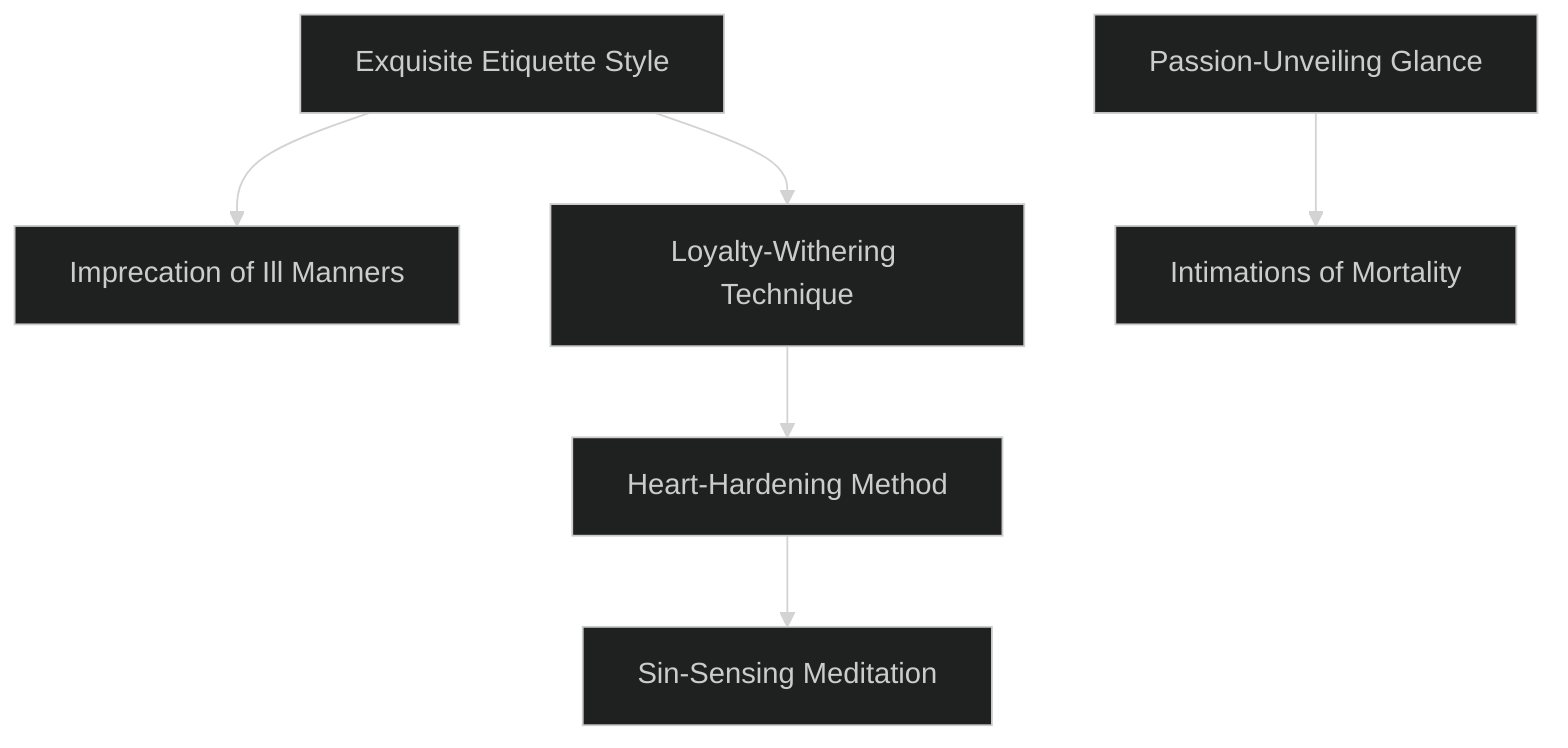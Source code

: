 ---
config:
  theme: dark
---
flowchart TD

    exquisite_etiquette_style[Exquisite Etiquette Style]
    click exquisite_etiquette_style callback "
        Exquisite Etiquette Style<br>
        <br>
        Cost: 3 motes<br>
        Duration: One scene<br>
        Type: Reflexive<br>
        Minimum Socialize: 2<br>
        Minimum Essence: 1<br>
        Prerequisite Charms: None<br>
        <br>
        The Abyssal attunes his mind to the communal memo-
        ries of the dead to act with due propriety and decorum.
        Characters under the effects of this Charm become fault-
        lessly — but not officiously — polite. They instinctively
        know the appropriate greeting customs or table manners
        for their situation and never run the risk of making an
        unintentional faux pas. This Charm is of paramount im-
        portance when dealing with ancient ghosts whose cultures
        and customs have long since fallen to the passing of Ages.
        "

    imprecation_of_ill_manners[Imprecation of Ill Manners]
    exquisite_etiquette_style --> imprecation_of_ill_manners
    click imprecation_of_ill_manners callback "
        Imprecation of Ill Manners<br>
        <br>
        Cost: 1 mote per 1 die<br>
        Duration: One turn<br>
        Type: Reflexive<br>
        Minimum Socialize: 3<br>
        Minimum Essence: 2<br>
        Prerequisite Charms: Exquisite Etiquette Style<br>
        <br>
        The Abyssal concentrates on a victim in his line of
        sight, silently projecting a surge of visceral anger into her
        subconscious. For the rest of the turn, the target loses one
        die from all Socialize dice pools for every mote spent. This
        reduction manifests as poor manners, Freudian slips and
        other, similar gaffes. It is impossible to determine that the
        Charm’s target is acting under the influence of a curse
        without magical means, although astute observers (Perception
        + Awareness 4+) may suspect that something is
        amiss (Perception + Presence, difficulty equal to the
        Abyssal’s Essence). Abyssal Exalted normally employ Imprecation
        of Ill Manners to sabotage negotiations at a
        critical juncture or to discredit rivals.
        "

    loyalty_withering_technique[Loyalty-Withering Technique]
    exquisite_etiquette_style --> loyalty_withering_technique
    click loyalty_withering_technique callback "
        Loyalty-Withering Technique<br>
        <br>
        Cost: 3 motes<br>
        Duration: Varies<br>
        Type: Simple<br>
        Minimum Socialize: 3<br>
        Minimum Essence: 2<br>
        Prerequisite Charms: Exquisite Etiquette Style<br>
        <br>
        Caressing a victim’s mind with the corrupting taint of
        the Void, an Abyssal with this Charm can plant seeds of
        doubt in the faithful and erode trust in favor of treachery.
        The character need only spend a few minutes talking with
        her target; her player then rolls Manipulation + Socialize
        against a difficulty chosen by the Storyteller. This difficulty
        reflects the overall devotion of the target to the
        selected individual or cause. If she rolls enough successes,
        the target becomes suspicious and hostile toward whomever
        or whatever the Abyssal desires. This treacherous
        dislike lasts a number of hours equal to the deathknight’s
        permanent Essence. If the Exalt receives more successes
        than necessary, this duration is measured in days rather
        than hours. This Charm has no effect on beings with a
        higher Essence rating than the Abyssal.
        "

    heart_hardening_method[Heart-Hardening Method]
    loyalty_withering_technique --> heart_hardening_method
    click heart_hardening_method callback "
        Heart-Hardening Method<br>
        <br>
        Cost: 6 motes<br>
        Duration: Instant<br>
        Type: Simple<br>
        Minimum Socialize: 4<br>
        Minimum Essence: 2<br>
        Prerequisite Charms: Loyalty Withering Technique<br>
        <br>
        By infecting a target’s very soul with festering Essence,
        the Abyssal can scour a heart of honor and righteousness.
        The Exalt must spend several minutes talking to the target,
        casting doubt on the importance of a particular Virtue. Her
        player then rolls Manipulation + Socialize, with a difficulty
        equal to the targeted Virtue. The victim temporarily
        loses one dot of the appropriate Virtue for every success in
        excess of its rating. If the number of successes exceeds the
        target’s Willpower score, the target also loses a permanent
        dot of the Virtue. Whether temporary or permanent, this
        Charm cannot reduce a Virtue below a rating of one.
        Virtues that are temporarily diminished return at the rate
        of one dot per hour. The Abyssal can even use this Charm
        on herself, with appropriate successes detracting from the
        targeted Virtue as normal. While this rationalization process
        has its uses — particularly in situations when scruples
        are a liability — the Abyssal risks permanent Virtue loss if
        she rationalizes too well.<br>
        Although a victim ensorcelled by this Charm retains
        his Nature, his behavior reflects his new Virtue rating. A
        Thrillseeker deprived of his once-considerable Valor will
        be torn by desires and a curiosity he can no longer bring
        himself to express. Likewise, a Survivor dropped to Compassion
        1 will do practically anything to anyone in order to
        preserve his existence.
        "

    sin_sensing_meditation[Sin-Sensing Meditation]
    heart_hardening_method --> sin_sensing_meditation
    click sin_sensing_meditation callback "
        Sin-Sensing Meditation<br>
        <br>
        Cost: 10 motes, 1 Willpower<br>
        Duration: Instant<br>
        Type: Simple<br>
        Minimum Socialize: 5<br>
        Minimum Essence: 2<br>
        Prerequisite Charms: Heart-Hardening Method<br>
        <br>
        As cynical as they are pragmatic, characters with this
        Charm recognize that everyone can be bought. Their price
        might not be in jade or jewels — perhaps in a guiltier
        pleasure, a secret vice instead — but regardless, there is
        always something a person cannot resist or refuse. To have
        the object of her desire, an individual will betray her
        closest friends or worse. Upon activating this Charm, an
        Abyssal knows precisely what that object is for his target.
        He may not have the means of satisfying the desire in
        question, particularly if it is nigh impossible to acquire, but
        at least, he knows. The Storyteller should decide the
        nature of a target’s weakness, keeping in mind her Nature
        and Temperance score. Low Temperance characters are
        less disciplined and, thus, have easier wants to satisfy. High
        Temperance characters are invariably more difficult and
        complicated to satiate. It is always possible that some
        beatific saint exists on whom this Charm would have no
        effect, but no deathknight has ever met such a person in
        the decadent Age of Sorrows.
        "

    passion_unveiling_glance[Passion-Unveiling Glance]
    click passion_unveiling_glance callback "
        Passion-Unveiling Glance<br>
        <br>
        Cost: 3 motes<br>
        Duration: Instant<br>
        Type: Simple<br>
        Minimum Socialize: 3<br>
        Minimum Essence: 2<br>
        Prerequisite Charms: None<br>
        <br>
        With this Charm, an Abyssal perceives the flickering
        aura of emotion and passion overlaying her target. The
        Abyssal’s player rolls Perception + Socialize. This roll is
        made at standard difficulty if the target is not trying to
        conceal or misrepresent his feelings. Otherwise, the target’s
        player reflexively rolls Manipulation + Performance to
        resist. The amount of information the Abyssal gleans
        depends on the number of successes rolled beyond any the
        target may have garnered. Simple success reveals the
        target’s most dominant surface emotion. With three successes,
        the Abyssal can sense all of a target’s surface feelings
        and gauge their rough proportion to one another (i.e.,
        strong admiration with a touch of jealousy). Five or more
        successes allow the Abyssal to sense all emotions her target
        currently feels, as well is giving her a rough sense of the
        target’s permanent Willpower and Virtue allocation (weak,
        unremarkable, strong, overpowering, etc.). Regardless of
        the successes rolled, this Charm does not provide context.
        Even if a deathknight notices coiling tendrils of hatred in
        a target’s aura, she doesn’t automatically know who he
        hates or why he hates them.
        "

    intimations_of_mortality[Intimations of Mortality]
    passion_unveiling_glance --> intimations_of_mortality
    click intimations_of_mortality callback "
        Intimations of Mortality<br>
        <br>
        Cost: 5 motes<br>
        Duration: One day<br>
        Type: Simple<br>
        Minimum Socialize: 3<br>
        Minimum Essence: 2<br>
        Prerequisite Charms: Passion-Unveiling Glance<br>
        <br>
        Some Abyssal Exalted are particularly adept at seed-
        ing the minds of mortals with such doubts about the true
        nature of life and death that they come to be obsessed with
        their own mortality. A deathknight must speak with a
        target at least briefly (the exchange need be only a few
        sentences), and the Abyssal’s player then makes a Manipulation
        + Socialize roll with a difficulty of the target’s
        permanent Essence. If successful, the target becomes depressed
        and withdrawn, suffering a +2 difficulty to all
        Social rolls for the next 24 hours. If this Charm is used
        continuously on an unExalted target for more days than
        her Conviction rating, her depression blossoms into an
        actual derangement. Targets thus afflicted continue to
        suffer Social penalties even after the Charm wears off.
        "